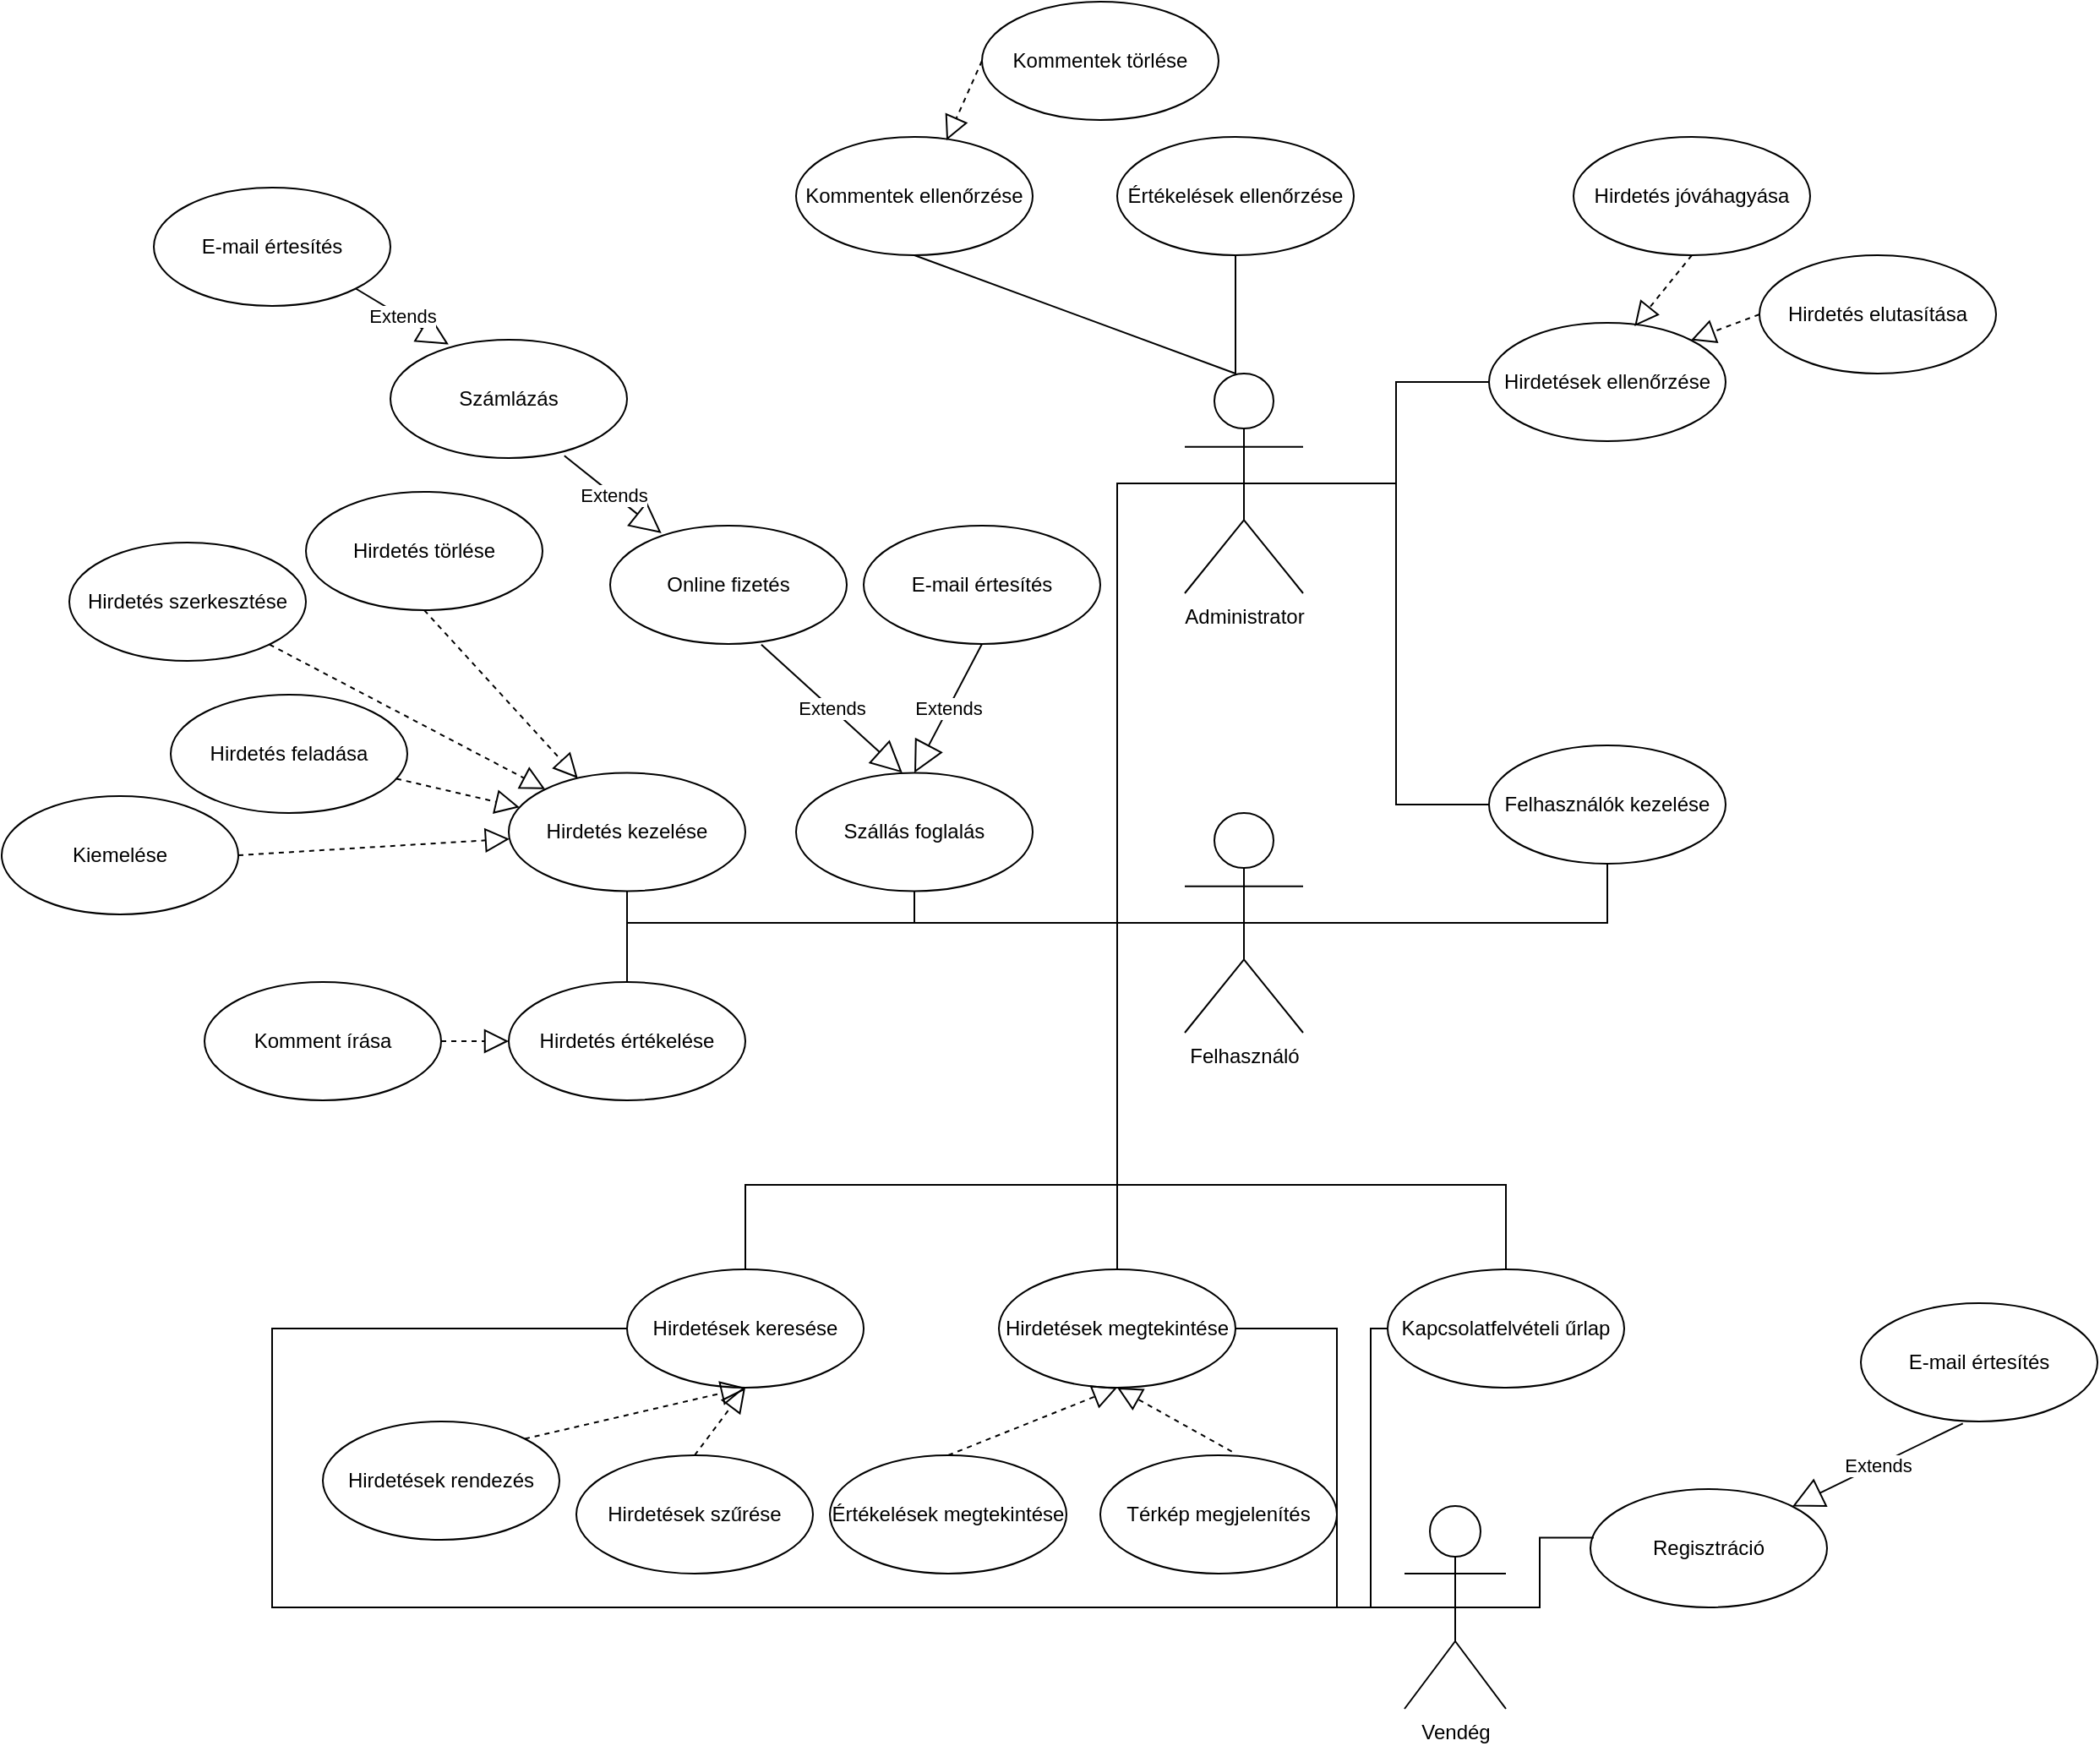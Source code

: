 <mxfile version="20.4.0" type="github">
  <diagram id="vCDDxRoxCiJaGm33c0gr" name="1 oldal">
    <mxGraphModel dx="1220" dy="782" grid="1" gridSize="10" guides="1" tooltips="1" connect="1" arrows="1" fold="1" page="1" pageScale="1" pageWidth="1920" pageHeight="1200" math="0" shadow="0">
      <root>
        <mxCell id="0" />
        <mxCell id="1" parent="0" />
        <mxCell id="1Sj-9uh8qt3EI9mCbqQE-1" value="Felhasználó&lt;br&gt;" style="shape=umlActor;verticalLabelPosition=bottom;verticalAlign=top;html=1;" parent="1" vertex="1">
          <mxGeometry x="890" y="480" width="70" height="130" as="geometry" />
        </mxCell>
        <mxCell id="1Sj-9uh8qt3EI9mCbqQE-3" value="Felhasználók kezelése" style="ellipse;whiteSpace=wrap;html=1;" parent="1" vertex="1">
          <mxGeometry x="1070" y="440" width="140" height="70" as="geometry" />
        </mxCell>
        <mxCell id="1Sj-9uh8qt3EI9mCbqQE-4" value="Administrator" style="shape=umlActor;verticalLabelPosition=bottom;verticalAlign=top;html=1;" parent="1" vertex="1">
          <mxGeometry x="890" y="220" width="70" height="130" as="geometry" />
        </mxCell>
        <mxCell id="1Sj-9uh8qt3EI9mCbqQE-7" value="Hirdetések ellenőrzése" style="ellipse;whiteSpace=wrap;html=1;" parent="1" vertex="1">
          <mxGeometry x="1070" y="190" width="140" height="70" as="geometry" />
        </mxCell>
        <mxCell id="1Sj-9uh8qt3EI9mCbqQE-8" value="Hirdetés kezelése" style="ellipse;whiteSpace=wrap;html=1;" parent="1" vertex="1">
          <mxGeometry x="490" y="456.25" width="140" height="70" as="geometry" />
        </mxCell>
        <mxCell id="1Sj-9uh8qt3EI9mCbqQE-9" value="Hirdetés törlése" style="ellipse;whiteSpace=wrap;html=1;" parent="1" vertex="1">
          <mxGeometry x="370" y="290" width="140" height="70" as="geometry" />
        </mxCell>
        <mxCell id="1Sj-9uh8qt3EI9mCbqQE-10" value="Hirdetés szerkesztése" style="ellipse;whiteSpace=wrap;html=1;" parent="1" vertex="1">
          <mxGeometry x="230" y="320" width="140" height="70" as="geometry" />
        </mxCell>
        <mxCell id="1Sj-9uh8qt3EI9mCbqQE-11" value="Hirdetés feladása" style="ellipse;whiteSpace=wrap;html=1;" parent="1" vertex="1">
          <mxGeometry x="290" y="410" width="140" height="70" as="geometry" />
        </mxCell>
        <mxCell id="1Sj-9uh8qt3EI9mCbqQE-12" value="Kiemelése" style="ellipse;whiteSpace=wrap;html=1;" parent="1" vertex="1">
          <mxGeometry x="190" y="470" width="140" height="70" as="geometry" />
        </mxCell>
        <mxCell id="1Sj-9uh8qt3EI9mCbqQE-14" value="" style="endArrow=block;dashed=1;endFill=0;endSize=12;html=1;rounded=0;exitX=0.5;exitY=1;exitDx=0;exitDy=0;" parent="1" source="1Sj-9uh8qt3EI9mCbqQE-9" target="1Sj-9uh8qt3EI9mCbqQE-8" edge="1">
          <mxGeometry width="160" relative="1" as="geometry">
            <mxPoint x="1250.081" y="390.001" as="sourcePoint" />
            <mxPoint x="1240" y="470.83" as="targetPoint" />
          </mxGeometry>
        </mxCell>
        <mxCell id="1Sj-9uh8qt3EI9mCbqQE-15" value="" style="endArrow=block;dashed=1;endFill=0;endSize=12;html=1;rounded=0;" parent="1" source="1Sj-9uh8qt3EI9mCbqQE-10" target="1Sj-9uh8qt3EI9mCbqQE-8" edge="1">
          <mxGeometry width="160" relative="1" as="geometry">
            <mxPoint x="1198.608" y="476.252" as="sourcePoint" />
            <mxPoint x="1140.001" y="526.038" as="targetPoint" />
          </mxGeometry>
        </mxCell>
        <mxCell id="1Sj-9uh8qt3EI9mCbqQE-16" value="" style="endArrow=block;dashed=1;endFill=0;endSize=12;html=1;rounded=0;" parent="1" source="1Sj-9uh8qt3EI9mCbqQE-11" target="1Sj-9uh8qt3EI9mCbqQE-8" edge="1">
          <mxGeometry width="160" relative="1" as="geometry">
            <mxPoint x="1184.218" y="451.332" as="sourcePoint" />
            <mxPoint x="1125.611" y="501.118" as="targetPoint" />
          </mxGeometry>
        </mxCell>
        <mxCell id="1Sj-9uh8qt3EI9mCbqQE-17" value="" style="endArrow=block;dashed=1;endFill=0;endSize=12;html=1;rounded=0;exitX=1;exitY=0.5;exitDx=0;exitDy=0;" parent="1" source="1Sj-9uh8qt3EI9mCbqQE-12" target="1Sj-9uh8qt3EI9mCbqQE-8" edge="1">
          <mxGeometry width="160" relative="1" as="geometry">
            <mxPoint x="1194.218" y="461.332" as="sourcePoint" />
            <mxPoint x="1135.611" y="511.118" as="targetPoint" />
          </mxGeometry>
        </mxCell>
        <mxCell id="1Sj-9uh8qt3EI9mCbqQE-23" value="" style="endArrow=none;html=1;edgeStyle=orthogonalEdgeStyle;rounded=0;exitX=0.5;exitY=0.5;exitDx=0;exitDy=0;exitPerimeter=0;entryX=0.5;entryY=1;entryDx=0;entryDy=0;" parent="1" source="1Sj-9uh8qt3EI9mCbqQE-1" target="1Sj-9uh8qt3EI9mCbqQE-8" edge="1">
          <mxGeometry relative="1" as="geometry">
            <mxPoint x="1030" y="486.25" as="sourcePoint" />
            <mxPoint x="560" y="545" as="targetPoint" />
          </mxGeometry>
        </mxCell>
        <mxCell id="1Sj-9uh8qt3EI9mCbqQE-26" value="" style="endArrow=none;html=1;edgeStyle=orthogonalEdgeStyle;rounded=0;exitX=0.5;exitY=0.5;exitDx=0;exitDy=0;exitPerimeter=0;" parent="1" source="1Sj-9uh8qt3EI9mCbqQE-4" target="1Sj-9uh8qt3EI9mCbqQE-7" edge="1">
          <mxGeometry relative="1" as="geometry">
            <mxPoint x="170" y="190" as="sourcePoint" />
            <mxPoint x="320" y="140" as="targetPoint" />
          </mxGeometry>
        </mxCell>
        <mxCell id="1Sj-9uh8qt3EI9mCbqQE-28" value="Vendég&lt;br&gt;" style="shape=umlActor;verticalLabelPosition=bottom;verticalAlign=top;html=1;" parent="1" vertex="1">
          <mxGeometry x="1020" y="890" width="60" height="120" as="geometry" />
        </mxCell>
        <mxCell id="1Sj-9uh8qt3EI9mCbqQE-29" value="Regisztráció" style="ellipse;whiteSpace=wrap;html=1;" parent="1" vertex="1">
          <mxGeometry x="1130" y="880" width="140" height="70" as="geometry" />
        </mxCell>
        <mxCell id="1Sj-9uh8qt3EI9mCbqQE-30" value="Hirdetések keresése" style="ellipse;whiteSpace=wrap;html=1;" parent="1" vertex="1">
          <mxGeometry x="560" y="750" width="140" height="70" as="geometry" />
        </mxCell>
        <mxCell id="1Sj-9uh8qt3EI9mCbqQE-31" value="Hirdetések megtekintése" style="ellipse;whiteSpace=wrap;html=1;" parent="1" vertex="1">
          <mxGeometry x="780" y="750" width="140" height="70" as="geometry" />
        </mxCell>
        <mxCell id="1Sj-9uh8qt3EI9mCbqQE-32" value="Hirdetések rendezés" style="ellipse;whiteSpace=wrap;html=1;" parent="1" vertex="1">
          <mxGeometry x="380" y="840" width="140" height="70" as="geometry" />
        </mxCell>
        <mxCell id="1Sj-9uh8qt3EI9mCbqQE-33" value="" style="endArrow=block;dashed=1;endFill=0;endSize=12;html=1;rounded=0;exitX=1;exitY=0;exitDx=0;exitDy=0;" parent="1" source="1Sj-9uh8qt3EI9mCbqQE-32" edge="1">
          <mxGeometry width="160" relative="1" as="geometry">
            <mxPoint x="1116.193" y="1030.001" as="sourcePoint" />
            <mxPoint x="630" y="820" as="targetPoint" />
          </mxGeometry>
        </mxCell>
        <mxCell id="1Sj-9uh8qt3EI9mCbqQE-34" value="Hirdetések szűrése" style="ellipse;whiteSpace=wrap;html=1;" parent="1" vertex="1">
          <mxGeometry x="530" y="860" width="140" height="70" as="geometry" />
        </mxCell>
        <mxCell id="1Sj-9uh8qt3EI9mCbqQE-35" value="" style="endArrow=block;dashed=1;endFill=0;endSize=12;html=1;rounded=0;exitX=0.5;exitY=0;exitDx=0;exitDy=0;entryX=0.5;entryY=1;entryDx=0;entryDy=0;" parent="1" source="1Sj-9uh8qt3EI9mCbqQE-34" target="1Sj-9uh8qt3EI9mCbqQE-30" edge="1">
          <mxGeometry width="160" relative="1" as="geometry">
            <mxPoint x="1100" y="1030" as="sourcePoint" />
            <mxPoint x="710" y="850" as="targetPoint" />
          </mxGeometry>
        </mxCell>
        <mxCell id="1Sj-9uh8qt3EI9mCbqQE-36" value="Szállás foglalás" style="ellipse;whiteSpace=wrap;html=1;" parent="1" vertex="1">
          <mxGeometry x="660" y="456.25" width="140" height="70" as="geometry" />
        </mxCell>
        <mxCell id="1Sj-9uh8qt3EI9mCbqQE-37" value="" style="endArrow=none;html=1;edgeStyle=orthogonalEdgeStyle;rounded=0;entryX=0.5;entryY=0.5;entryDx=0;entryDy=0;entryPerimeter=0;exitX=0.5;exitY=1;exitDx=0;exitDy=0;" parent="1" source="1Sj-9uh8qt3EI9mCbqQE-36" target="1Sj-9uh8qt3EI9mCbqQE-1" edge="1">
          <mxGeometry relative="1" as="geometry">
            <mxPoint x="730" y="580" as="sourcePoint" />
            <mxPoint x="835.0" y="534.413" as="targetPoint" />
            <Array as="points">
              <mxPoint x="730" y="545" />
            </Array>
          </mxGeometry>
        </mxCell>
        <mxCell id="1Sj-9uh8qt3EI9mCbqQE-38" value="" style="endArrow=none;html=1;edgeStyle=orthogonalEdgeStyle;rounded=0;entryX=0.5;entryY=0.5;entryDx=0;entryDy=0;entryPerimeter=0;exitX=0.5;exitY=0;exitDx=0;exitDy=0;" parent="1" source="1Sj-9uh8qt3EI9mCbqQE-30" target="1Sj-9uh8qt3EI9mCbqQE-1" edge="1">
          <mxGeometry relative="1" as="geometry">
            <mxPoint x="710.0" y="560.003" as="sourcePoint" />
            <mxPoint x="825" y="613.67" as="targetPoint" />
            <Array as="points">
              <mxPoint x="630" y="700" />
              <mxPoint x="850" y="700" />
              <mxPoint x="850" y="545" />
            </Array>
          </mxGeometry>
        </mxCell>
        <mxCell id="1Sj-9uh8qt3EI9mCbqQE-39" value="" style="endArrow=none;html=1;edgeStyle=orthogonalEdgeStyle;rounded=0;entryX=0.5;entryY=0.5;entryDx=0;entryDy=0;entryPerimeter=0;exitX=1;exitY=0.5;exitDx=0;exitDy=0;" parent="1" source="1Sj-9uh8qt3EI9mCbqQE-31" target="1Sj-9uh8qt3EI9mCbqQE-28" edge="1">
          <mxGeometry relative="1" as="geometry">
            <mxPoint x="980" y="790" as="sourcePoint" />
            <mxPoint x="1045" y="655" as="targetPoint" />
            <Array as="points">
              <mxPoint x="980" y="950" />
            </Array>
          </mxGeometry>
        </mxCell>
        <mxCell id="1Sj-9uh8qt3EI9mCbqQE-42" value="" style="endArrow=none;html=1;edgeStyle=orthogonalEdgeStyle;rounded=0;exitX=0.5;exitY=0.5;exitDx=0;exitDy=0;exitPerimeter=0;entryX=0.014;entryY=0.41;entryDx=0;entryDy=0;entryPerimeter=0;" parent="1" source="1Sj-9uh8qt3EI9mCbqQE-28" target="1Sj-9uh8qt3EI9mCbqQE-29" edge="1">
          <mxGeometry relative="1" as="geometry">
            <mxPoint x="1060" y="865" as="sourcePoint" />
            <mxPoint x="1175.0" y="811.333" as="targetPoint" />
            <Array as="points">
              <mxPoint x="1100" y="950" />
              <mxPoint x="1100" y="909" />
            </Array>
          </mxGeometry>
        </mxCell>
        <mxCell id="1Sj-9uh8qt3EI9mCbqQE-43" value="" style="endArrow=none;html=1;edgeStyle=orthogonalEdgeStyle;rounded=0;exitX=0.5;exitY=0;exitDx=0;exitDy=0;" parent="1" source="1Sj-9uh8qt3EI9mCbqQE-31" edge="1">
          <mxGeometry relative="1" as="geometry">
            <mxPoint x="995" y="763.67" as="sourcePoint" />
            <mxPoint x="790" y="700" as="targetPoint" />
            <Array as="points">
              <mxPoint x="850" y="700" />
            </Array>
          </mxGeometry>
        </mxCell>
        <mxCell id="1Sj-9uh8qt3EI9mCbqQE-44" value="E-mail értesítés" style="ellipse;whiteSpace=wrap;html=1;" parent="1" vertex="1">
          <mxGeometry x="700" y="310" width="140" height="70" as="geometry" />
        </mxCell>
        <mxCell id="1Sj-9uh8qt3EI9mCbqQE-45" value="Extends" style="endArrow=block;endSize=16;endFill=0;html=1;rounded=0;entryX=0.5;entryY=0;entryDx=0;entryDy=0;exitX=0.5;exitY=1;exitDx=0;exitDy=0;" parent="1" source="1Sj-9uh8qt3EI9mCbqQE-44" target="1Sj-9uh8qt3EI9mCbqQE-36" edge="1">
          <mxGeometry width="160" relative="1" as="geometry">
            <mxPoint x="800" y="390" as="sourcePoint" />
            <mxPoint x="960" y="390" as="targetPoint" />
          </mxGeometry>
        </mxCell>
        <mxCell id="1Sj-9uh8qt3EI9mCbqQE-46" value="" style="endArrow=none;html=1;edgeStyle=orthogonalEdgeStyle;rounded=0;entryX=0.5;entryY=0.5;entryDx=0;entryDy=0;entryPerimeter=0;" parent="1" target="1Sj-9uh8qt3EI9mCbqQE-4" edge="1">
          <mxGeometry relative="1" as="geometry">
            <mxPoint x="850" y="550" as="sourcePoint" />
            <mxPoint x="855" y="285" as="targetPoint" />
            <Array as="points">
              <mxPoint x="850" y="400" />
              <mxPoint x="850" y="285" />
            </Array>
          </mxGeometry>
        </mxCell>
        <mxCell id="1Sj-9uh8qt3EI9mCbqQE-47" value="" style="endArrow=none;html=1;edgeStyle=orthogonalEdgeStyle;rounded=0;exitX=0;exitY=0.5;exitDx=0;exitDy=0;entryX=0.5;entryY=0.5;entryDx=0;entryDy=0;entryPerimeter=0;" parent="1" source="1Sj-9uh8qt3EI9mCbqQE-30" target="1Sj-9uh8qt3EI9mCbqQE-28" edge="1">
          <mxGeometry relative="1" as="geometry">
            <mxPoint x="800.0" y="830" as="sourcePoint" />
            <mxPoint x="1030" y="950" as="targetPoint" />
            <Array as="points">
              <mxPoint x="350" y="785" />
              <mxPoint x="350" y="950" />
            </Array>
          </mxGeometry>
        </mxCell>
        <mxCell id="1Sj-9uh8qt3EI9mCbqQE-48" value="Online fizetés" style="ellipse;whiteSpace=wrap;html=1;" parent="1" vertex="1">
          <mxGeometry x="550" y="310" width="140" height="70" as="geometry" />
        </mxCell>
        <mxCell id="1Sj-9uh8qt3EI9mCbqQE-49" value="Extends" style="endArrow=block;endSize=16;endFill=0;html=1;rounded=0;entryX=0.449;entryY=-0.001;entryDx=0;entryDy=0;exitX=0.639;exitY=1.005;exitDx=0;exitDy=0;exitPerimeter=0;entryPerimeter=0;" parent="1" source="1Sj-9uh8qt3EI9mCbqQE-48" target="1Sj-9uh8qt3EI9mCbqQE-36" edge="1">
          <mxGeometry width="160" relative="1" as="geometry">
            <mxPoint x="780" y="390" as="sourcePoint" />
            <mxPoint x="740" y="466.25" as="targetPoint" />
          </mxGeometry>
        </mxCell>
        <mxCell id="1Sj-9uh8qt3EI9mCbqQE-51" value="" style="endArrow=none;html=1;edgeStyle=orthogonalEdgeStyle;rounded=0;exitX=0.5;exitY=0.5;exitDx=0;exitDy=0;exitPerimeter=0;entryX=0;entryY=0.5;entryDx=0;entryDy=0;" parent="1" source="1Sj-9uh8qt3EI9mCbqQE-4" target="1Sj-9uh8qt3EI9mCbqQE-3" edge="1">
          <mxGeometry relative="1" as="geometry">
            <mxPoint x="935" y="295" as="sourcePoint" />
            <mxPoint x="1089.44" y="413.27" as="targetPoint" />
          </mxGeometry>
        </mxCell>
        <mxCell id="1Sj-9uh8qt3EI9mCbqQE-52" value="" style="endArrow=none;html=1;edgeStyle=orthogonalEdgeStyle;rounded=0;exitX=0.5;exitY=0.5;exitDx=0;exitDy=0;exitPerimeter=0;entryX=0.5;entryY=1;entryDx=0;entryDy=0;" parent="1" source="1Sj-9uh8qt3EI9mCbqQE-1" target="1Sj-9uh8qt3EI9mCbqQE-3" edge="1">
          <mxGeometry relative="1" as="geometry">
            <mxPoint x="940" y="550" as="sourcePoint" />
            <mxPoint x="1140" y="545" as="targetPoint" />
          </mxGeometry>
        </mxCell>
        <mxCell id="1Sj-9uh8qt3EI9mCbqQE-53" value="E-mail értesítés" style="ellipse;whiteSpace=wrap;html=1;" parent="1" vertex="1">
          <mxGeometry x="1290" y="770" width="140" height="70" as="geometry" />
        </mxCell>
        <mxCell id="1Sj-9uh8qt3EI9mCbqQE-54" value="Extends" style="endArrow=block;endSize=16;endFill=0;html=1;rounded=0;entryX=1;entryY=0;entryDx=0;entryDy=0;exitX=0.431;exitY=1.017;exitDx=0;exitDy=0;exitPerimeter=0;" parent="1" source="1Sj-9uh8qt3EI9mCbqQE-53" target="1Sj-9uh8qt3EI9mCbqQE-29" edge="1">
          <mxGeometry width="160" relative="1" as="geometry">
            <mxPoint x="1310" y="830" as="sourcePoint" />
            <mxPoint x="1270" y="896.25" as="targetPoint" />
          </mxGeometry>
        </mxCell>
        <mxCell id="1Sj-9uh8qt3EI9mCbqQE-55" value="Hirdetés jóváhagyása" style="ellipse;whiteSpace=wrap;html=1;" parent="1" vertex="1">
          <mxGeometry x="1120" y="80" width="140" height="70" as="geometry" />
        </mxCell>
        <mxCell id="1Sj-9uh8qt3EI9mCbqQE-57" value="Hirdetés elutasítása" style="ellipse;whiteSpace=wrap;html=1;" parent="1" vertex="1">
          <mxGeometry x="1230" y="150" width="140" height="70" as="geometry" />
        </mxCell>
        <mxCell id="1Sj-9uh8qt3EI9mCbqQE-58" value="" style="endArrow=block;dashed=1;endFill=0;endSize=12;html=1;rounded=0;exitX=0.5;exitY=1;exitDx=0;exitDy=0;entryX=0.615;entryY=0.029;entryDx=0;entryDy=0;entryPerimeter=0;" parent="1" source="1Sj-9uh8qt3EI9mCbqQE-55" target="1Sj-9uh8qt3EI9mCbqQE-7" edge="1">
          <mxGeometry width="160" relative="1" as="geometry">
            <mxPoint x="990" y="120" as="sourcePoint" />
            <mxPoint x="1100" y="110" as="targetPoint" />
          </mxGeometry>
        </mxCell>
        <mxCell id="1Sj-9uh8qt3EI9mCbqQE-59" value="" style="endArrow=block;dashed=1;endFill=0;endSize=12;html=1;rounded=0;exitX=0;exitY=0.5;exitDx=0;exitDy=0;entryX=1;entryY=0;entryDx=0;entryDy=0;" parent="1" source="1Sj-9uh8qt3EI9mCbqQE-57" target="1Sj-9uh8qt3EI9mCbqQE-7" edge="1">
          <mxGeometry width="160" relative="1" as="geometry">
            <mxPoint x="1253.9" y="207.97" as="sourcePoint" />
            <mxPoint x="1250.0" y="260" as="targetPoint" />
          </mxGeometry>
        </mxCell>
        <mxCell id="1Sj-9uh8qt3EI9mCbqQE-60" value="Számlázás" style="ellipse;whiteSpace=wrap;html=1;" parent="1" vertex="1">
          <mxGeometry x="420" y="200" width="140" height="70" as="geometry" />
        </mxCell>
        <mxCell id="1Sj-9uh8qt3EI9mCbqQE-61" value="Extends" style="endArrow=block;endSize=16;endFill=0;html=1;rounded=0;entryX=0.217;entryY=0.064;entryDx=0;entryDy=0;exitX=0.735;exitY=0.981;exitDx=0;exitDy=0;exitPerimeter=0;entryPerimeter=0;" parent="1" source="1Sj-9uh8qt3EI9mCbqQE-60" target="1Sj-9uh8qt3EI9mCbqQE-48" edge="1">
          <mxGeometry width="160" relative="1" as="geometry">
            <mxPoint x="490.0" y="247.08" as="sourcePoint" />
            <mxPoint x="573.4" y="322.91" as="targetPoint" />
          </mxGeometry>
        </mxCell>
        <mxCell id="1Sj-9uh8qt3EI9mCbqQE-62" value="E-mail értesítés" style="ellipse;whiteSpace=wrap;html=1;" parent="1" vertex="1">
          <mxGeometry x="280" y="110" width="140" height="70" as="geometry" />
        </mxCell>
        <mxCell id="1Sj-9uh8qt3EI9mCbqQE-63" value="Extends" style="endArrow=block;endSize=16;endFill=0;html=1;rounded=0;entryX=0.246;entryY=0.04;entryDx=0;entryDy=0;exitX=1;exitY=1;exitDx=0;exitDy=0;entryPerimeter=0;" parent="1" source="1Sj-9uh8qt3EI9mCbqQE-62" target="1Sj-9uh8qt3EI9mCbqQE-60" edge="1">
          <mxGeometry width="160" relative="1" as="geometry">
            <mxPoint x="450" y="130" as="sourcePoint" />
            <mxPoint x="410" y="206.25" as="targetPoint" />
          </mxGeometry>
        </mxCell>
        <mxCell id="1Sj-9uh8qt3EI9mCbqQE-64" value="Térkép megjelenítés" style="ellipse;whiteSpace=wrap;html=1;" parent="1" vertex="1">
          <mxGeometry x="840" y="860" width="140" height="70" as="geometry" />
        </mxCell>
        <mxCell id="1Sj-9uh8qt3EI9mCbqQE-65" value="" style="endArrow=block;dashed=1;endFill=0;endSize=12;html=1;rounded=0;exitX=0.556;exitY=-0.031;exitDx=0;exitDy=0;entryX=0.5;entryY=1;entryDx=0;entryDy=0;exitPerimeter=0;" parent="1" source="1Sj-9uh8qt3EI9mCbqQE-64" target="1Sj-9uh8qt3EI9mCbqQE-31" edge="1">
          <mxGeometry width="160" relative="1" as="geometry">
            <mxPoint x="860" y="860" as="sourcePoint" />
            <mxPoint x="890" y="830" as="targetPoint" />
          </mxGeometry>
        </mxCell>
        <mxCell id="1Sj-9uh8qt3EI9mCbqQE-66" value="Kapcsolatfelvételi űrlap" style="ellipse;whiteSpace=wrap;html=1;" parent="1" vertex="1">
          <mxGeometry x="1010" y="750" width="140" height="70" as="geometry" />
        </mxCell>
        <mxCell id="1Sj-9uh8qt3EI9mCbqQE-67" value="" style="endArrow=none;html=1;edgeStyle=orthogonalEdgeStyle;rounded=0;exitX=0;exitY=0.5;exitDx=0;exitDy=0;" parent="1" source="1Sj-9uh8qt3EI9mCbqQE-66" edge="1">
          <mxGeometry relative="1" as="geometry">
            <mxPoint x="990.0" y="802.5" as="sourcePoint" />
            <mxPoint x="1030" y="950" as="targetPoint" />
            <Array as="points">
              <mxPoint x="1000" y="785" />
              <mxPoint x="1000" y="950" />
            </Array>
          </mxGeometry>
        </mxCell>
        <mxCell id="1Sj-9uh8qt3EI9mCbqQE-68" value="" style="endArrow=none;html=1;edgeStyle=orthogonalEdgeStyle;rounded=0;exitX=0.5;exitY=0.5;exitDx=0;exitDy=0;entryX=0.5;entryY=0;entryDx=0;entryDy=0;exitPerimeter=0;" parent="1" source="1Sj-9uh8qt3EI9mCbqQE-1" target="1Sj-9uh8qt3EI9mCbqQE-66" edge="1">
          <mxGeometry relative="1" as="geometry">
            <mxPoint x="880.0" y="570" as="sourcePoint" />
            <mxPoint x="900" y="735" as="targetPoint" />
            <Array as="points">
              <mxPoint x="850" y="545" />
              <mxPoint x="850" y="700" />
              <mxPoint x="1080" y="700" />
            </Array>
          </mxGeometry>
        </mxCell>
        <mxCell id="cyauqolOlyuTBGCpthlX-1" value="Értékelések megtekintése" style="ellipse;whiteSpace=wrap;html=1;" parent="1" vertex="1">
          <mxGeometry x="680" y="860" width="140" height="70" as="geometry" />
        </mxCell>
        <mxCell id="cyauqolOlyuTBGCpthlX-2" value="" style="endArrow=block;dashed=1;endFill=0;endSize=12;html=1;rounded=0;exitX=0.5;exitY=0;exitDx=0;exitDy=0;" parent="1" source="cyauqolOlyuTBGCpthlX-1" edge="1">
          <mxGeometry width="160" relative="1" as="geometry">
            <mxPoint x="810.0" y="823.92" as="sourcePoint" />
            <mxPoint x="850" y="820" as="targetPoint" />
          </mxGeometry>
        </mxCell>
        <mxCell id="cyauqolOlyuTBGCpthlX-3" value="Hirdetés értékelése" style="ellipse;whiteSpace=wrap;html=1;" parent="1" vertex="1">
          <mxGeometry x="490" y="580" width="140" height="70" as="geometry" />
        </mxCell>
        <mxCell id="cyauqolOlyuTBGCpthlX-4" value="" style="endArrow=none;html=1;edgeStyle=orthogonalEdgeStyle;rounded=0;exitX=0.5;exitY=0.5;exitDx=0;exitDy=0;exitPerimeter=0;" parent="1" source="1Sj-9uh8qt3EI9mCbqQE-1" target="cyauqolOlyuTBGCpthlX-3" edge="1">
          <mxGeometry relative="1" as="geometry">
            <mxPoint x="935" y="555" as="sourcePoint" />
            <mxPoint x="570" y="536.25" as="targetPoint" />
            <Array as="points">
              <mxPoint x="560" y="545" />
            </Array>
          </mxGeometry>
        </mxCell>
        <mxCell id="cyauqolOlyuTBGCpthlX-5" value="Komment írása" style="ellipse;whiteSpace=wrap;html=1;" parent="1" vertex="1">
          <mxGeometry x="310" y="580" width="140" height="70" as="geometry" />
        </mxCell>
        <mxCell id="cyauqolOlyuTBGCpthlX-6" value="" style="endArrow=block;dashed=1;endFill=0;endSize=12;html=1;rounded=0;exitX=1;exitY=0.5;exitDx=0;exitDy=0;entryX=0;entryY=0.5;entryDx=0;entryDy=0;" parent="1" source="cyauqolOlyuTBGCpthlX-5" target="cyauqolOlyuTBGCpthlX-3" edge="1">
          <mxGeometry width="160" relative="1" as="geometry">
            <mxPoint x="329.56" y="610" as="sourcePoint" />
            <mxPoint x="490.003" y="600.181" as="targetPoint" />
          </mxGeometry>
        </mxCell>
        <mxCell id="cyauqolOlyuTBGCpthlX-7" value="Értékelések ellenőrzése" style="ellipse;whiteSpace=wrap;html=1;" parent="1" vertex="1">
          <mxGeometry x="850" y="80" width="140" height="70" as="geometry" />
        </mxCell>
        <mxCell id="cyauqolOlyuTBGCpthlX-10" value="Kommentek ellenőrzése" style="ellipse;whiteSpace=wrap;html=1;" parent="1" vertex="1">
          <mxGeometry x="660" y="80" width="140" height="70" as="geometry" />
        </mxCell>
        <mxCell id="cyauqolOlyuTBGCpthlX-12" value="Kommentek törlése" style="ellipse;whiteSpace=wrap;html=1;" parent="1" vertex="1">
          <mxGeometry x="770" width="140" height="70" as="geometry" />
        </mxCell>
        <mxCell id="cyauqolOlyuTBGCpthlX-13" value="" style="endArrow=block;dashed=1;endFill=0;endSize=12;html=1;rounded=0;exitX=0;exitY=0.5;exitDx=0;exitDy=0;entryX=0.636;entryY=0.029;entryDx=0;entryDy=0;entryPerimeter=0;" parent="1" source="cyauqolOlyuTBGCpthlX-12" target="cyauqolOlyuTBGCpthlX-10" edge="1">
          <mxGeometry width="160" relative="1" as="geometry">
            <mxPoint x="793.9" y="60" as="sourcePoint" />
            <mxPoint x="760.0" y="102.03" as="targetPoint" />
          </mxGeometry>
        </mxCell>
        <mxCell id="isLRyIj3Xrr6rPrId1QM-1" value="" style="endArrow=none;html=1;rounded=0;entryX=0.5;entryY=1;entryDx=0;entryDy=0;exitX=0.5;exitY=1;exitDx=0;exitDy=0;" edge="1" parent="1" source="cyauqolOlyuTBGCpthlX-10" target="cyauqolOlyuTBGCpthlX-7">
          <mxGeometry width="50" height="50" relative="1" as="geometry">
            <mxPoint x="790" y="200" as="sourcePoint" />
            <mxPoint x="840" y="150" as="targetPoint" />
            <Array as="points">
              <mxPoint x="920" y="220" />
            </Array>
          </mxGeometry>
        </mxCell>
      </root>
    </mxGraphModel>
  </diagram>
</mxfile>
